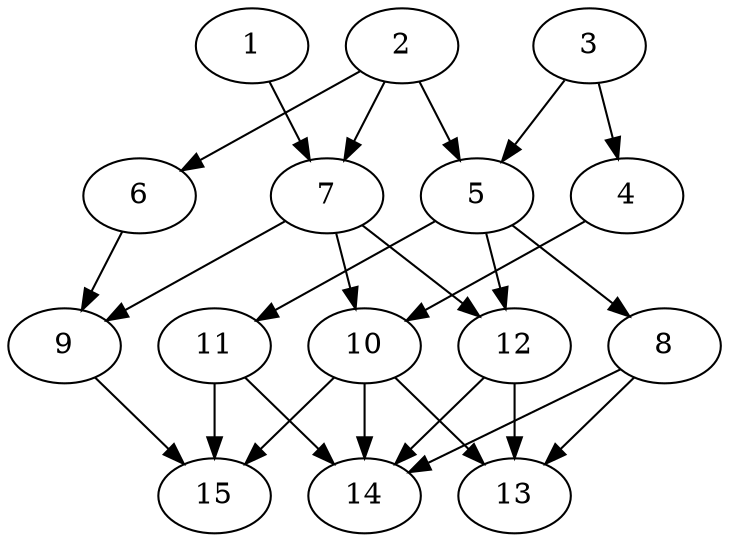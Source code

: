 // DAG automatically generated by daggen at Thu Oct  3 13:59:26 2019
// ./daggen --dot -n 15 --ccr 0.4 --fat 0.7 --regular 0.5 --density 0.7 --mindata 5242880 --maxdata 52428800 
digraph G {
  1 [size="46031360", alpha="0.06", expect_size="18412544"] 
  1 -> 7 [size ="18412544"]
  2 [size="54064640", alpha="0.06", expect_size="21625856"] 
  2 -> 5 [size ="21625856"]
  2 -> 6 [size ="21625856"]
  2 -> 7 [size ="21625856"]
  3 [size="82920960", alpha="0.07", expect_size="33168384"] 
  3 -> 4 [size ="33168384"]
  3 -> 5 [size ="33168384"]
  4 [size="106606080", alpha="0.19", expect_size="42642432"] 
  4 -> 10 [size ="42642432"]
  5 [size="107522560", alpha="0.19", expect_size="43009024"] 
  5 -> 8 [size ="43009024"]
  5 -> 11 [size ="43009024"]
  5 -> 12 [size ="43009024"]
  6 [size="103139840", alpha="0.07", expect_size="41255936"] 
  6 -> 9 [size ="41255936"]
  7 [size="86233600", alpha="0.14", expect_size="34493440"] 
  7 -> 9 [size ="34493440"]
  7 -> 10 [size ="34493440"]
  7 -> 12 [size ="34493440"]
  8 [size="19891200", alpha="0.01", expect_size="7956480"] 
  8 -> 13 [size ="7956480"]
  8 -> 14 [size ="7956480"]
  9 [size="102901760", alpha="0.18", expect_size="41160704"] 
  9 -> 15 [size ="41160704"]
  10 [size="121868800", alpha="0.05", expect_size="48747520"] 
  10 -> 13 [size ="48747520"]
  10 -> 14 [size ="48747520"]
  10 -> 15 [size ="48747520"]
  11 [size="103467520", alpha="0.06", expect_size="41387008"] 
  11 -> 14 [size ="41387008"]
  11 -> 15 [size ="41387008"]
  12 [size="18867200", alpha="0.01", expect_size="7546880"] 
  12 -> 13 [size ="7546880"]
  12 -> 14 [size ="7546880"]
  13 [size="53575680", alpha="0.10", expect_size="21430272"] 
  14 [size="92638720", alpha="0.04", expect_size="37055488"] 
  15 [size="84679680", alpha="0.01", expect_size="33871872"] 
}
